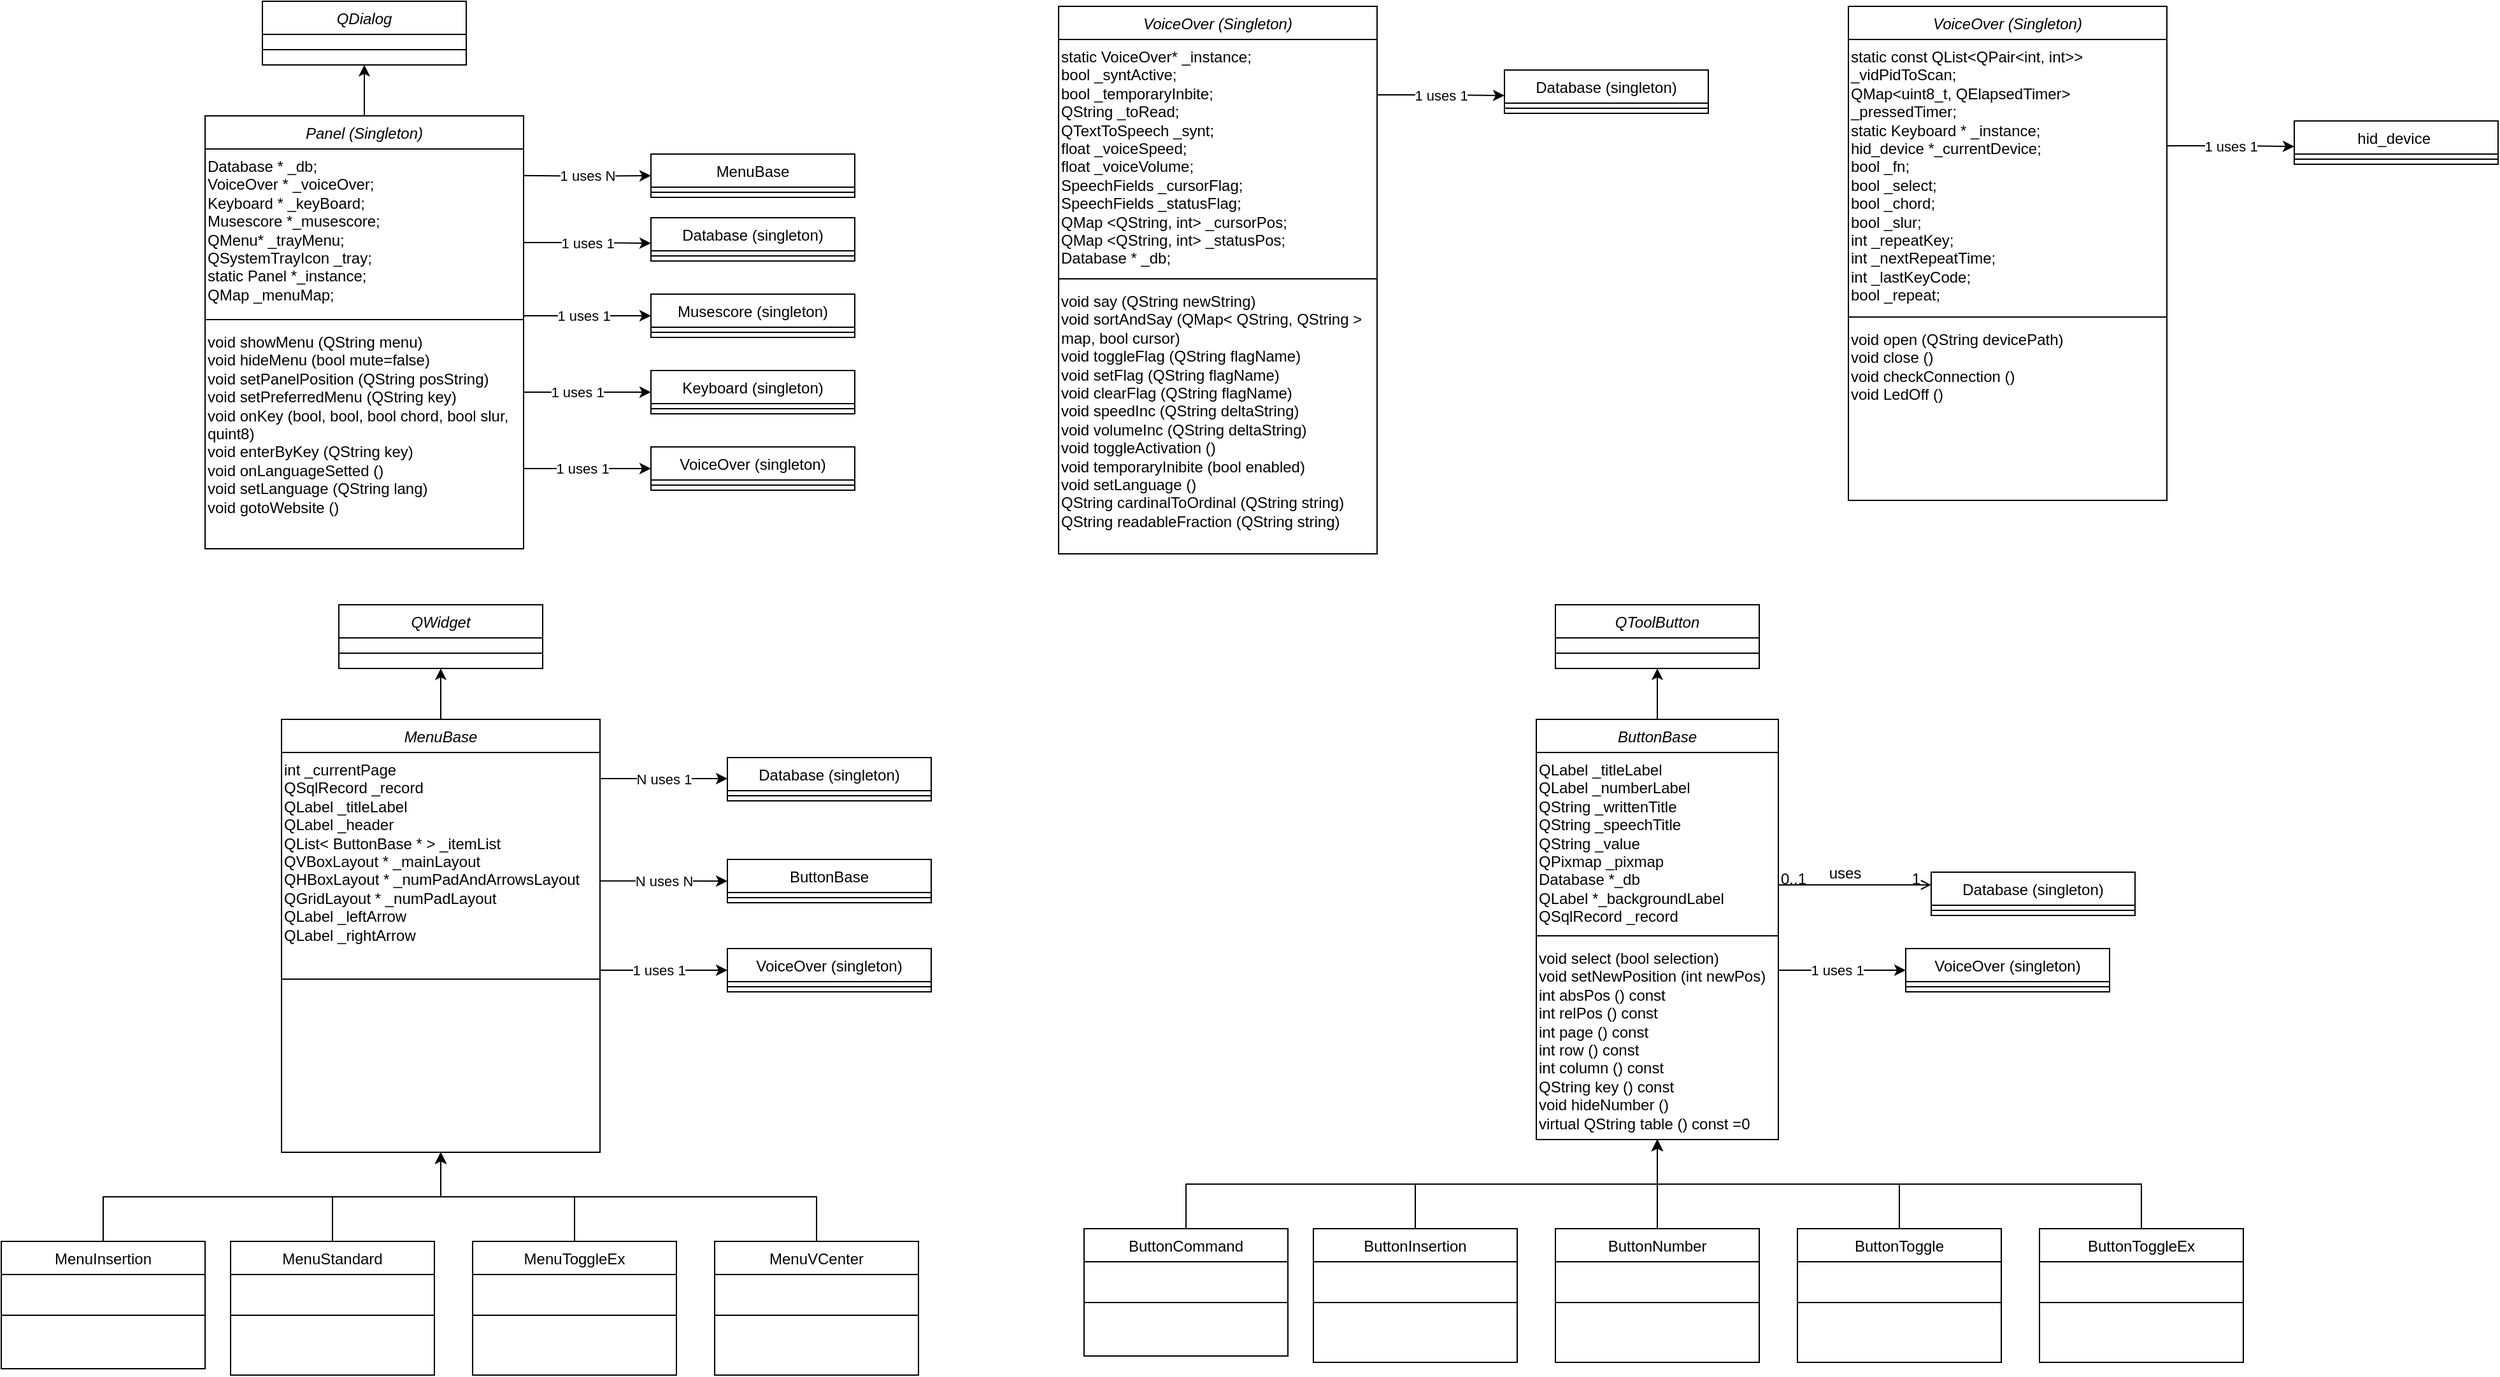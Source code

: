 <mxfile version="15.0.3" type="github">
  <diagram id="C5RBs43oDa-KdzZeNtuy" name="Page-1">
    <mxGraphModel dx="2566" dy="1374" grid="1" gridSize="10" guides="1" tooltips="1" connect="1" arrows="1" fold="1" page="1" pageScale="1" pageWidth="827" pageHeight="1169" math="0" shadow="0">
      <root>
        <mxCell id="WIyWlLk6GJQsqaUBKTNV-0" />
        <mxCell id="WIyWlLk6GJQsqaUBKTNV-1" parent="WIyWlLk6GJQsqaUBKTNV-0" />
        <mxCell id="0XwQCbnWL3fVDej9Vl7e-6" style="edgeStyle=orthogonalEdgeStyle;rounded=0;orthogonalLoop=1;jettySize=auto;html=1;exitX=0.5;exitY=0;exitDx=0;exitDy=0;entryX=0.5;entryY=1;entryDx=0;entryDy=0;" edge="1" parent="WIyWlLk6GJQsqaUBKTNV-1" source="zkfFHV4jXpPFQw0GAbJ--0" target="0XwQCbnWL3fVDej9Vl7e-0">
          <mxGeometry relative="1" as="geometry" />
        </mxCell>
        <mxCell id="zkfFHV4jXpPFQw0GAbJ--0" value="ButtonBase" style="swimlane;fontStyle=2;align=center;verticalAlign=top;childLayout=stackLayout;horizontal=1;startSize=26;horizontalStack=0;resizeParent=1;resizeLast=0;collapsible=1;marginBottom=0;rounded=0;shadow=0;strokeWidth=1;" parent="WIyWlLk6GJQsqaUBKTNV-1" vertex="1">
          <mxGeometry x="1265" y="640" width="190" height="330" as="geometry">
            <mxRectangle x="230" y="140" width="160" height="26" as="alternateBounds" />
          </mxGeometry>
        </mxCell>
        <mxCell id="0XwQCbnWL3fVDej9Vl7e-8" value="QLabel 	_titleLabel &#xa;QLabel 	_numberLabel &#xa;QString 	_writtenTitle &#xa;QString 	_speechTitle &#xa;QString 	_value &#xa;QPixmap 	_pixmap &#xa;Database 	*_db &#xa;QLabel 		*_backgroundLabel &#xa;QSqlRecord 	_record" style="text;whiteSpace=wrap;html=1;" vertex="1" parent="zkfFHV4jXpPFQw0GAbJ--0">
          <mxGeometry y="26" width="190" height="140" as="geometry" />
        </mxCell>
        <mxCell id="zkfFHV4jXpPFQw0GAbJ--4" value="" style="line;html=1;strokeWidth=1;align=left;verticalAlign=middle;spacingTop=-1;spacingLeft=3;spacingRight=3;rotatable=0;labelPosition=right;points=[];portConstraint=eastwest;" parent="zkfFHV4jXpPFQw0GAbJ--0" vertex="1">
          <mxGeometry y="166" width="190" height="8" as="geometry" />
        </mxCell>
        <mxCell id="0XwQCbnWL3fVDej9Vl7e-9" value="void 	select (bool selection) &#xa;void 	setNewPosition (int newPos) &#xa;int 	absPos () const &#xa;int 	relPos () const &#xa;int 	page () const &#xa;int 	row () const &#xa;int 	column () const &#xa;QString key () const &#xa;void 	hideNumber () &#xa;virtual QString table () const =0" style="text;whiteSpace=wrap;html=1;" vertex="1" parent="zkfFHV4jXpPFQw0GAbJ--0">
          <mxGeometry y="174" width="190" height="156" as="geometry" />
        </mxCell>
        <mxCell id="0XwQCbnWL3fVDej9Vl7e-14" style="edgeStyle=orthogonalEdgeStyle;rounded=0;orthogonalLoop=1;jettySize=auto;html=1;exitX=0.5;exitY=0;exitDx=0;exitDy=0;" edge="1" parent="WIyWlLk6GJQsqaUBKTNV-1" source="zkfFHV4jXpPFQw0GAbJ--6" target="0XwQCbnWL3fVDej9Vl7e-9">
          <mxGeometry relative="1" as="geometry" />
        </mxCell>
        <mxCell id="zkfFHV4jXpPFQw0GAbJ--6" value="ButtonCommand" style="swimlane;fontStyle=0;align=center;verticalAlign=top;childLayout=stackLayout;horizontal=1;startSize=26;horizontalStack=0;resizeParent=1;resizeLast=0;collapsible=1;marginBottom=0;rounded=0;shadow=0;strokeWidth=1;" parent="WIyWlLk6GJQsqaUBKTNV-1" vertex="1">
          <mxGeometry x="910" y="1040" width="160" height="100" as="geometry">
            <mxRectangle x="130" y="380" width="160" height="26" as="alternateBounds" />
          </mxGeometry>
        </mxCell>
        <mxCell id="zkfFHV4jXpPFQw0GAbJ--9" value="" style="line;html=1;strokeWidth=1;align=left;verticalAlign=middle;spacingTop=-1;spacingLeft=3;spacingRight=3;rotatable=0;labelPosition=right;points=[];portConstraint=eastwest;" parent="zkfFHV4jXpPFQw0GAbJ--6" vertex="1">
          <mxGeometry y="26" width="160" height="64" as="geometry" />
        </mxCell>
        <mxCell id="zkfFHV4jXpPFQw0GAbJ--17" value="Database (singleton)" style="swimlane;fontStyle=0;align=center;verticalAlign=top;childLayout=stackLayout;horizontal=1;startSize=26;horizontalStack=0;resizeParent=1;resizeLast=0;collapsible=1;marginBottom=0;rounded=0;shadow=0;strokeWidth=1;" parent="WIyWlLk6GJQsqaUBKTNV-1" vertex="1">
          <mxGeometry x="1575" y="760" width="160" height="34" as="geometry">
            <mxRectangle x="550" y="140" width="160" height="26" as="alternateBounds" />
          </mxGeometry>
        </mxCell>
        <mxCell id="zkfFHV4jXpPFQw0GAbJ--23" value="" style="line;html=1;strokeWidth=1;align=left;verticalAlign=middle;spacingTop=-1;spacingLeft=3;spacingRight=3;rotatable=0;labelPosition=right;points=[];portConstraint=eastwest;" parent="zkfFHV4jXpPFQw0GAbJ--17" vertex="1">
          <mxGeometry y="26" width="160" height="8" as="geometry" />
        </mxCell>
        <mxCell id="zkfFHV4jXpPFQw0GAbJ--26" value="" style="endArrow=open;shadow=0;strokeWidth=1;rounded=0;endFill=1;edgeStyle=elbowEdgeStyle;elbow=vertical;" parent="WIyWlLk6GJQsqaUBKTNV-1" source="zkfFHV4jXpPFQw0GAbJ--0" target="zkfFHV4jXpPFQw0GAbJ--17" edge="1">
          <mxGeometry x="0.5" y="41" relative="1" as="geometry">
            <mxPoint x="1425" y="702" as="sourcePoint" />
            <mxPoint x="1585" y="702" as="targetPoint" />
            <mxPoint x="-40" y="32" as="offset" />
            <Array as="points">
              <mxPoint x="1485" y="770" />
              <mxPoint x="1455" y="770" />
            </Array>
          </mxGeometry>
        </mxCell>
        <mxCell id="zkfFHV4jXpPFQw0GAbJ--27" value="0..1" style="resizable=0;align=left;verticalAlign=bottom;labelBackgroundColor=none;fontSize=12;" parent="zkfFHV4jXpPFQw0GAbJ--26" connectable="0" vertex="1">
          <mxGeometry x="-1" relative="1" as="geometry">
            <mxPoint y="4" as="offset" />
          </mxGeometry>
        </mxCell>
        <mxCell id="zkfFHV4jXpPFQw0GAbJ--28" value="1" style="resizable=0;align=right;verticalAlign=bottom;labelBackgroundColor=none;fontSize=12;" parent="zkfFHV4jXpPFQw0GAbJ--26" connectable="0" vertex="1">
          <mxGeometry x="1" relative="1" as="geometry">
            <mxPoint x="-7" y="4" as="offset" />
          </mxGeometry>
        </mxCell>
        <mxCell id="zkfFHV4jXpPFQw0GAbJ--29" value="uses" style="text;html=1;resizable=0;points=[];;align=center;verticalAlign=middle;labelBackgroundColor=none;rounded=0;shadow=0;strokeWidth=1;fontSize=12;" parent="zkfFHV4jXpPFQw0GAbJ--26" vertex="1" connectable="0">
          <mxGeometry x="0.5" y="49" relative="1" as="geometry">
            <mxPoint x="-38" y="40" as="offset" />
          </mxGeometry>
        </mxCell>
        <mxCell id="0XwQCbnWL3fVDej9Vl7e-0" value="QToolButton" style="swimlane;fontStyle=2;align=center;verticalAlign=top;childLayout=stackLayout;horizontal=1;startSize=26;horizontalStack=0;resizeParent=1;resizeLast=0;collapsible=1;marginBottom=0;rounded=0;shadow=0;strokeWidth=1;" vertex="1" parent="WIyWlLk6GJQsqaUBKTNV-1">
          <mxGeometry x="1280" y="550" width="160" height="50" as="geometry">
            <mxRectangle x="230" y="140" width="160" height="26" as="alternateBounds" />
          </mxGeometry>
        </mxCell>
        <mxCell id="0XwQCbnWL3fVDej9Vl7e-4" value="" style="line;html=1;strokeWidth=1;align=left;verticalAlign=middle;spacingTop=-1;spacingLeft=3;spacingRight=3;rotatable=0;labelPosition=right;points=[];portConstraint=eastwest;" vertex="1" parent="0XwQCbnWL3fVDej9Vl7e-0">
          <mxGeometry y="26" width="160" height="24" as="geometry" />
        </mxCell>
        <mxCell id="0XwQCbnWL3fVDej9Vl7e-13" style="edgeStyle=orthogonalEdgeStyle;rounded=0;orthogonalLoop=1;jettySize=auto;html=1;exitX=0.5;exitY=0;exitDx=0;exitDy=0;" edge="1" parent="WIyWlLk6GJQsqaUBKTNV-1" source="0XwQCbnWL3fVDej9Vl7e-10" target="0XwQCbnWL3fVDej9Vl7e-9">
          <mxGeometry relative="1" as="geometry" />
        </mxCell>
        <mxCell id="0XwQCbnWL3fVDej9Vl7e-10" value="ButtonInsertion" style="swimlane;fontStyle=0;align=center;verticalAlign=top;childLayout=stackLayout;horizontal=1;startSize=26;horizontalStack=0;resizeParent=1;resizeLast=0;collapsible=1;marginBottom=0;rounded=0;shadow=0;strokeWidth=1;" vertex="1" parent="WIyWlLk6GJQsqaUBKTNV-1">
          <mxGeometry x="1090" y="1040" width="160" height="105" as="geometry">
            <mxRectangle x="130" y="380" width="160" height="26" as="alternateBounds" />
          </mxGeometry>
        </mxCell>
        <mxCell id="0XwQCbnWL3fVDej9Vl7e-11" value="" style="line;html=1;strokeWidth=1;align=left;verticalAlign=middle;spacingTop=-1;spacingLeft=3;spacingRight=3;rotatable=0;labelPosition=right;points=[];portConstraint=eastwest;" vertex="1" parent="0XwQCbnWL3fVDej9Vl7e-10">
          <mxGeometry y="26" width="160" height="64" as="geometry" />
        </mxCell>
        <mxCell id="0XwQCbnWL3fVDej9Vl7e-21" style="edgeStyle=orthogonalEdgeStyle;rounded=0;orthogonalLoop=1;jettySize=auto;html=1;exitX=0.5;exitY=0;exitDx=0;exitDy=0;" edge="1" parent="WIyWlLk6GJQsqaUBKTNV-1" source="0XwQCbnWL3fVDej9Vl7e-15" target="0XwQCbnWL3fVDej9Vl7e-9">
          <mxGeometry relative="1" as="geometry" />
        </mxCell>
        <mxCell id="0XwQCbnWL3fVDej9Vl7e-15" value="ButtonNumber" style="swimlane;fontStyle=0;align=center;verticalAlign=top;childLayout=stackLayout;horizontal=1;startSize=26;horizontalStack=0;resizeParent=1;resizeLast=0;collapsible=1;marginBottom=0;rounded=0;shadow=0;strokeWidth=1;" vertex="1" parent="WIyWlLk6GJQsqaUBKTNV-1">
          <mxGeometry x="1280" y="1040" width="160" height="105" as="geometry">
            <mxRectangle x="130" y="380" width="160" height="26" as="alternateBounds" />
          </mxGeometry>
        </mxCell>
        <mxCell id="0XwQCbnWL3fVDej9Vl7e-16" value="" style="line;html=1;strokeWidth=1;align=left;verticalAlign=middle;spacingTop=-1;spacingLeft=3;spacingRight=3;rotatable=0;labelPosition=right;points=[];portConstraint=eastwest;" vertex="1" parent="0XwQCbnWL3fVDej9Vl7e-15">
          <mxGeometry y="26" width="160" height="64" as="geometry" />
        </mxCell>
        <mxCell id="0XwQCbnWL3fVDej9Vl7e-22" style="edgeStyle=orthogonalEdgeStyle;rounded=0;orthogonalLoop=1;jettySize=auto;html=1;exitX=0.5;exitY=0;exitDx=0;exitDy=0;entryX=0.5;entryY=1;entryDx=0;entryDy=0;" edge="1" parent="WIyWlLk6GJQsqaUBKTNV-1" source="0XwQCbnWL3fVDej9Vl7e-17" target="0XwQCbnWL3fVDej9Vl7e-9">
          <mxGeometry relative="1" as="geometry" />
        </mxCell>
        <mxCell id="0XwQCbnWL3fVDej9Vl7e-17" value="ButtonToggle" style="swimlane;fontStyle=0;align=center;verticalAlign=top;childLayout=stackLayout;horizontal=1;startSize=26;horizontalStack=0;resizeParent=1;resizeLast=0;collapsible=1;marginBottom=0;rounded=0;shadow=0;strokeWidth=1;" vertex="1" parent="WIyWlLk6GJQsqaUBKTNV-1">
          <mxGeometry x="1470" y="1040" width="160" height="105" as="geometry">
            <mxRectangle x="130" y="380" width="160" height="26" as="alternateBounds" />
          </mxGeometry>
        </mxCell>
        <mxCell id="0XwQCbnWL3fVDej9Vl7e-18" value="" style="line;html=1;strokeWidth=1;align=left;verticalAlign=middle;spacingTop=-1;spacingLeft=3;spacingRight=3;rotatable=0;labelPosition=right;points=[];portConstraint=eastwest;" vertex="1" parent="0XwQCbnWL3fVDej9Vl7e-17">
          <mxGeometry y="26" width="160" height="64" as="geometry" />
        </mxCell>
        <mxCell id="0XwQCbnWL3fVDej9Vl7e-24" style="edgeStyle=orthogonalEdgeStyle;rounded=0;orthogonalLoop=1;jettySize=auto;html=1;exitX=0.5;exitY=0;exitDx=0;exitDy=0;entryX=0.5;entryY=1;entryDx=0;entryDy=0;" edge="1" parent="WIyWlLk6GJQsqaUBKTNV-1" source="0XwQCbnWL3fVDej9Vl7e-19" target="0XwQCbnWL3fVDej9Vl7e-9">
          <mxGeometry relative="1" as="geometry" />
        </mxCell>
        <mxCell id="0XwQCbnWL3fVDej9Vl7e-19" value="ButtonToggleEx" style="swimlane;fontStyle=0;align=center;verticalAlign=top;childLayout=stackLayout;horizontal=1;startSize=26;horizontalStack=0;resizeParent=1;resizeLast=0;collapsible=1;marginBottom=0;rounded=0;shadow=0;strokeWidth=1;" vertex="1" parent="WIyWlLk6GJQsqaUBKTNV-1">
          <mxGeometry x="1660" y="1040" width="160" height="105" as="geometry">
            <mxRectangle x="130" y="380" width="160" height="26" as="alternateBounds" />
          </mxGeometry>
        </mxCell>
        <mxCell id="0XwQCbnWL3fVDej9Vl7e-20" value="" style="line;html=1;strokeWidth=1;align=left;verticalAlign=middle;spacingTop=-1;spacingLeft=3;spacingRight=3;rotatable=0;labelPosition=right;points=[];portConstraint=eastwest;" vertex="1" parent="0XwQCbnWL3fVDej9Vl7e-19">
          <mxGeometry y="26" width="160" height="64" as="geometry" />
        </mxCell>
        <mxCell id="0XwQCbnWL3fVDej9Vl7e-25" style="edgeStyle=orthogonalEdgeStyle;rounded=0;orthogonalLoop=1;jettySize=auto;html=1;exitX=0.5;exitY=0;exitDx=0;exitDy=0;entryX=0.5;entryY=1;entryDx=0;entryDy=0;" edge="1" parent="WIyWlLk6GJQsqaUBKTNV-1" source="0XwQCbnWL3fVDej9Vl7e-26" target="0XwQCbnWL3fVDej9Vl7e-39">
          <mxGeometry relative="1" as="geometry" />
        </mxCell>
        <mxCell id="0XwQCbnWL3fVDej9Vl7e-26" value="MenuBase" style="swimlane;fontStyle=2;align=center;verticalAlign=top;childLayout=stackLayout;horizontal=1;startSize=26;horizontalStack=0;resizeParent=1;resizeLast=0;collapsible=1;marginBottom=0;rounded=0;shadow=0;strokeWidth=1;" vertex="1" parent="WIyWlLk6GJQsqaUBKTNV-1">
          <mxGeometry x="280" y="640" width="250" height="340" as="geometry">
            <mxRectangle x="230" y="140" width="160" height="26" as="alternateBounds" />
          </mxGeometry>
        </mxCell>
        <mxCell id="0XwQCbnWL3fVDej9Vl7e-54" value="int 	_currentPage &#xa;QSqlRecord 	_record &#xa;QLabel 	_titleLabel &#xa;QLabel 	_header &#xa;QList&lt; ButtonBase * &gt; 	_itemList &#xa;QVBoxLayout * 	_mainLayout &#xa;QHBoxLayout * 	_numPadAndArrowsLayout &#xa;QGridLayout * 	_numPadLayout &#xa;QLabel 	_leftArrow &#xa;QLabel 	_rightArrow" style="text;whiteSpace=wrap;html=1;" vertex="1" parent="0XwQCbnWL3fVDej9Vl7e-26">
          <mxGeometry y="26" width="250" height="174" as="geometry" />
        </mxCell>
        <mxCell id="0XwQCbnWL3fVDej9Vl7e-28" value="" style="line;html=1;strokeWidth=1;align=left;verticalAlign=middle;spacingTop=-1;spacingLeft=3;spacingRight=3;rotatable=0;labelPosition=right;points=[];portConstraint=eastwest;" vertex="1" parent="0XwQCbnWL3fVDej9Vl7e-26">
          <mxGeometry y="200" width="250" height="8" as="geometry" />
        </mxCell>
        <mxCell id="0XwQCbnWL3fVDej9Vl7e-55" style="edgeStyle=orthogonalEdgeStyle;rounded=0;orthogonalLoop=1;jettySize=auto;html=1;exitX=0.5;exitY=0;exitDx=0;exitDy=0;entryX=0.5;entryY=1;entryDx=0;entryDy=0;" edge="1" parent="WIyWlLk6GJQsqaUBKTNV-1" source="0XwQCbnWL3fVDej9Vl7e-31" target="0XwQCbnWL3fVDej9Vl7e-26">
          <mxGeometry relative="1" as="geometry" />
        </mxCell>
        <mxCell id="0XwQCbnWL3fVDej9Vl7e-31" value="MenuInsertion" style="swimlane;fontStyle=0;align=center;verticalAlign=top;childLayout=stackLayout;horizontal=1;startSize=26;horizontalStack=0;resizeParent=1;resizeLast=0;collapsible=1;marginBottom=0;rounded=0;shadow=0;strokeWidth=1;" vertex="1" parent="WIyWlLk6GJQsqaUBKTNV-1">
          <mxGeometry x="60" y="1050" width="160" height="100" as="geometry">
            <mxRectangle x="130" y="380" width="160" height="26" as="alternateBounds" />
          </mxGeometry>
        </mxCell>
        <mxCell id="0XwQCbnWL3fVDej9Vl7e-32" value="" style="line;html=1;strokeWidth=1;align=left;verticalAlign=middle;spacingTop=-1;spacingLeft=3;spacingRight=3;rotatable=0;labelPosition=right;points=[];portConstraint=eastwest;" vertex="1" parent="0XwQCbnWL3fVDej9Vl7e-31">
          <mxGeometry y="26" width="160" height="64" as="geometry" />
        </mxCell>
        <mxCell id="0XwQCbnWL3fVDej9Vl7e-33" value="Database (singleton)" style="swimlane;fontStyle=0;align=center;verticalAlign=top;childLayout=stackLayout;horizontal=1;startSize=26;horizontalStack=0;resizeParent=1;resizeLast=0;collapsible=1;marginBottom=0;rounded=0;shadow=0;strokeWidth=1;" vertex="1" parent="WIyWlLk6GJQsqaUBKTNV-1">
          <mxGeometry x="630" y="670" width="160" height="34" as="geometry">
            <mxRectangle x="550" y="140" width="160" height="26" as="alternateBounds" />
          </mxGeometry>
        </mxCell>
        <mxCell id="0XwQCbnWL3fVDej9Vl7e-34" value="" style="line;html=1;strokeWidth=1;align=left;verticalAlign=middle;spacingTop=-1;spacingLeft=3;spacingRight=3;rotatable=0;labelPosition=right;points=[];portConstraint=eastwest;" vertex="1" parent="0XwQCbnWL3fVDej9Vl7e-33">
          <mxGeometry y="26" width="160" height="8" as="geometry" />
        </mxCell>
        <mxCell id="0XwQCbnWL3fVDej9Vl7e-39" value="QWidget&#xa;" style="swimlane;fontStyle=2;align=center;verticalAlign=top;childLayout=stackLayout;horizontal=1;startSize=26;horizontalStack=0;resizeParent=1;resizeLast=0;collapsible=1;marginBottom=0;rounded=0;shadow=0;strokeWidth=1;" vertex="1" parent="WIyWlLk6GJQsqaUBKTNV-1">
          <mxGeometry x="325" y="550" width="160" height="50" as="geometry">
            <mxRectangle x="230" y="140" width="160" height="26" as="alternateBounds" />
          </mxGeometry>
        </mxCell>
        <mxCell id="0XwQCbnWL3fVDej9Vl7e-40" value="" style="line;html=1;strokeWidth=1;align=left;verticalAlign=middle;spacingTop=-1;spacingLeft=3;spacingRight=3;rotatable=0;labelPosition=right;points=[];portConstraint=eastwest;" vertex="1" parent="0XwQCbnWL3fVDej9Vl7e-39">
          <mxGeometry y="26" width="160" height="24" as="geometry" />
        </mxCell>
        <mxCell id="0XwQCbnWL3fVDej9Vl7e-57" style="edgeStyle=orthogonalEdgeStyle;rounded=0;orthogonalLoop=1;jettySize=auto;html=1;exitX=0.5;exitY=0;exitDx=0;exitDy=0;entryX=0.5;entryY=1;entryDx=0;entryDy=0;" edge="1" parent="WIyWlLk6GJQsqaUBKTNV-1" source="0XwQCbnWL3fVDej9Vl7e-42" target="0XwQCbnWL3fVDej9Vl7e-26">
          <mxGeometry relative="1" as="geometry" />
        </mxCell>
        <mxCell id="0XwQCbnWL3fVDej9Vl7e-42" value="MenuStandard" style="swimlane;fontStyle=0;align=center;verticalAlign=top;childLayout=stackLayout;horizontal=1;startSize=26;horizontalStack=0;resizeParent=1;resizeLast=0;collapsible=1;marginBottom=0;rounded=0;shadow=0;strokeWidth=1;" vertex="1" parent="WIyWlLk6GJQsqaUBKTNV-1">
          <mxGeometry x="240" y="1050" width="160" height="105" as="geometry">
            <mxRectangle x="130" y="380" width="160" height="26" as="alternateBounds" />
          </mxGeometry>
        </mxCell>
        <mxCell id="0XwQCbnWL3fVDej9Vl7e-43" value="" style="line;html=1;strokeWidth=1;align=left;verticalAlign=middle;spacingTop=-1;spacingLeft=3;spacingRight=3;rotatable=0;labelPosition=right;points=[];portConstraint=eastwest;" vertex="1" parent="0XwQCbnWL3fVDej9Vl7e-42">
          <mxGeometry y="26" width="160" height="64" as="geometry" />
        </mxCell>
        <mxCell id="0XwQCbnWL3fVDej9Vl7e-59" style="edgeStyle=orthogonalEdgeStyle;rounded=0;orthogonalLoop=1;jettySize=auto;html=1;exitX=0.5;exitY=0;exitDx=0;exitDy=0;entryX=0.5;entryY=1;entryDx=0;entryDy=0;" edge="1" parent="WIyWlLk6GJQsqaUBKTNV-1" source="0XwQCbnWL3fVDej9Vl7e-45" target="0XwQCbnWL3fVDej9Vl7e-26">
          <mxGeometry relative="1" as="geometry" />
        </mxCell>
        <mxCell id="0XwQCbnWL3fVDej9Vl7e-45" value="MenuToggleEx" style="swimlane;fontStyle=0;align=center;verticalAlign=top;childLayout=stackLayout;horizontal=1;startSize=26;horizontalStack=0;resizeParent=1;resizeLast=0;collapsible=1;marginBottom=0;rounded=0;shadow=0;strokeWidth=1;" vertex="1" parent="WIyWlLk6GJQsqaUBKTNV-1">
          <mxGeometry x="430" y="1050" width="160" height="105" as="geometry">
            <mxRectangle x="130" y="380" width="160" height="26" as="alternateBounds" />
          </mxGeometry>
        </mxCell>
        <mxCell id="0XwQCbnWL3fVDej9Vl7e-46" value="" style="line;html=1;strokeWidth=1;align=left;verticalAlign=middle;spacingTop=-1;spacingLeft=3;spacingRight=3;rotatable=0;labelPosition=right;points=[];portConstraint=eastwest;" vertex="1" parent="0XwQCbnWL3fVDej9Vl7e-45">
          <mxGeometry y="26" width="160" height="64" as="geometry" />
        </mxCell>
        <mxCell id="0XwQCbnWL3fVDej9Vl7e-60" style="edgeStyle=orthogonalEdgeStyle;rounded=0;orthogonalLoop=1;jettySize=auto;html=1;exitX=0.5;exitY=0;exitDx=0;exitDy=0;entryX=0.5;entryY=1;entryDx=0;entryDy=0;" edge="1" parent="WIyWlLk6GJQsqaUBKTNV-1" source="0XwQCbnWL3fVDej9Vl7e-48" target="0XwQCbnWL3fVDej9Vl7e-26">
          <mxGeometry relative="1" as="geometry" />
        </mxCell>
        <mxCell id="0XwQCbnWL3fVDej9Vl7e-48" value="MenuVCenter" style="swimlane;fontStyle=0;align=center;verticalAlign=top;childLayout=stackLayout;horizontal=1;startSize=26;horizontalStack=0;resizeParent=1;resizeLast=0;collapsible=1;marginBottom=0;rounded=0;shadow=0;strokeWidth=1;" vertex="1" parent="WIyWlLk6GJQsqaUBKTNV-1">
          <mxGeometry x="620" y="1050" width="160" height="105" as="geometry">
            <mxRectangle x="130" y="380" width="160" height="26" as="alternateBounds" />
          </mxGeometry>
        </mxCell>
        <mxCell id="0XwQCbnWL3fVDej9Vl7e-49" value="" style="line;html=1;strokeWidth=1;align=left;verticalAlign=middle;spacingTop=-1;spacingLeft=3;spacingRight=3;rotatable=0;labelPosition=right;points=[];portConstraint=eastwest;" vertex="1" parent="0XwQCbnWL3fVDej9Vl7e-48">
          <mxGeometry y="26" width="160" height="64" as="geometry" />
        </mxCell>
        <mxCell id="0XwQCbnWL3fVDej9Vl7e-61" value="N&lt;span style=&quot;white-space: pre&quot;&gt;	&lt;/span&gt;uses&lt;span style=&quot;white-space: pre&quot;&gt;	&lt;/span&gt;1" style="edgeStyle=orthogonalEdgeStyle;rounded=0;orthogonalLoop=1;jettySize=auto;html=1;exitX=1;exitY=0.75;exitDx=0;exitDy=0;" edge="1" parent="WIyWlLk6GJQsqaUBKTNV-1" target="0XwQCbnWL3fVDej9Vl7e-33">
          <mxGeometry relative="1" as="geometry">
            <mxPoint x="530" y="686.5" as="sourcePoint" />
          </mxGeometry>
        </mxCell>
        <mxCell id="0XwQCbnWL3fVDej9Vl7e-64" value="ButtonBase" style="swimlane;fontStyle=0;align=center;verticalAlign=top;childLayout=stackLayout;horizontal=1;startSize=26;horizontalStack=0;resizeParent=1;resizeLast=0;collapsible=1;marginBottom=0;rounded=0;shadow=0;strokeWidth=1;" vertex="1" parent="WIyWlLk6GJQsqaUBKTNV-1">
          <mxGeometry x="630" y="750" width="160" height="34" as="geometry">
            <mxRectangle x="550" y="140" width="160" height="26" as="alternateBounds" />
          </mxGeometry>
        </mxCell>
        <mxCell id="0XwQCbnWL3fVDej9Vl7e-65" value="" style="line;html=1;strokeWidth=1;align=left;verticalAlign=middle;spacingTop=-1;spacingLeft=3;spacingRight=3;rotatable=0;labelPosition=right;points=[];portConstraint=eastwest;" vertex="1" parent="0XwQCbnWL3fVDej9Vl7e-64">
          <mxGeometry y="26" width="160" height="8" as="geometry" />
        </mxCell>
        <mxCell id="0XwQCbnWL3fVDej9Vl7e-66" value="N&lt;span style=&quot;white-space: pre&quot;&gt;	&lt;/span&gt;uses&lt;span style=&quot;white-space: pre&quot;&gt;	&lt;/span&gt;N" style="edgeStyle=orthogonalEdgeStyle;rounded=0;orthogonalLoop=1;jettySize=auto;html=1;exitX=1;exitY=0.58;exitDx=0;exitDy=0;exitPerimeter=0;" edge="1" parent="WIyWlLk6GJQsqaUBKTNV-1" target="0XwQCbnWL3fVDej9Vl7e-64" source="0XwQCbnWL3fVDej9Vl7e-54">
          <mxGeometry relative="1" as="geometry">
            <mxPoint x="540" y="767" as="sourcePoint" />
          </mxGeometry>
        </mxCell>
        <mxCell id="0XwQCbnWL3fVDej9Vl7e-67" style="edgeStyle=orthogonalEdgeStyle;rounded=0;orthogonalLoop=1;jettySize=auto;html=1;exitX=0.5;exitY=0;exitDx=0;exitDy=0;entryX=0.5;entryY=1;entryDx=0;entryDy=0;" edge="1" parent="WIyWlLk6GJQsqaUBKTNV-1" source="0XwQCbnWL3fVDej9Vl7e-68" target="0XwQCbnWL3fVDej9Vl7e-73">
          <mxGeometry relative="1" as="geometry" />
        </mxCell>
        <mxCell id="0XwQCbnWL3fVDej9Vl7e-68" value="Panel (Singleton)" style="swimlane;fontStyle=2;align=center;verticalAlign=top;childLayout=stackLayout;horizontal=1;startSize=26;horizontalStack=0;resizeParent=1;resizeLast=0;collapsible=1;marginBottom=0;rounded=0;shadow=0;strokeWidth=1;" vertex="1" parent="WIyWlLk6GJQsqaUBKTNV-1">
          <mxGeometry x="220" y="166" width="250" height="340" as="geometry">
            <mxRectangle x="230" y="140" width="160" height="26" as="alternateBounds" />
          </mxGeometry>
        </mxCell>
        <mxCell id="0XwQCbnWL3fVDej9Vl7e-85" value="Database * _db;&#xa;VoiceOver * _voiceOver;&#xa;Keyboard * _keyBoard;&#xa;Musescore *_musescore;&#xa;QMenu* _trayMenu;&#xa;QSystemTrayIcon _tray;&#xa;static Panel *_instance;&#xa;QMap&lt;QString, MenuBase*&gt; _menuMap;" style="text;whiteSpace=wrap;html=1;" vertex="1" parent="0XwQCbnWL3fVDej9Vl7e-68">
          <mxGeometry y="26" width="250" height="130" as="geometry" />
        </mxCell>
        <mxCell id="0XwQCbnWL3fVDej9Vl7e-70" value="" style="line;html=1;strokeWidth=1;align=left;verticalAlign=middle;spacingTop=-1;spacingLeft=3;spacingRight=3;rotatable=0;labelPosition=right;points=[];portConstraint=eastwest;" vertex="1" parent="0XwQCbnWL3fVDej9Vl7e-68">
          <mxGeometry y="156" width="250" height="8" as="geometry" />
        </mxCell>
        <mxCell id="0XwQCbnWL3fVDej9Vl7e-84" value="void 	showMenu (QString menu)&#xa;void 	hideMenu (bool mute=false)&#xa;void 	setPanelPosition (QString posString)&#xa;void 	setPreferredMenu (QString key)&#xa;void 	onKey (bool, bool, bool chord, bool slur, quint8)&#xa;void 	enterByKey (QString key)&#xa;void 	onLanguageSetted ()&#xa;void 	setLanguage (QString lang)&#xa;void 	gotoWebsite ()" style="text;whiteSpace=wrap;html=1;" vertex="1" parent="0XwQCbnWL3fVDej9Vl7e-68">
          <mxGeometry y="164" width="250" height="140" as="geometry" />
        </mxCell>
        <mxCell id="0XwQCbnWL3fVDej9Vl7e-71" value="Database (singleton)" style="swimlane;fontStyle=0;align=center;verticalAlign=top;childLayout=stackLayout;horizontal=1;startSize=26;horizontalStack=0;resizeParent=1;resizeLast=0;collapsible=1;marginBottom=0;rounded=0;shadow=0;strokeWidth=1;" vertex="1" parent="WIyWlLk6GJQsqaUBKTNV-1">
          <mxGeometry x="570" y="246" width="160" height="34" as="geometry">
            <mxRectangle x="550" y="140" width="160" height="26" as="alternateBounds" />
          </mxGeometry>
        </mxCell>
        <mxCell id="0XwQCbnWL3fVDej9Vl7e-72" value="" style="line;html=1;strokeWidth=1;align=left;verticalAlign=middle;spacingTop=-1;spacingLeft=3;spacingRight=3;rotatable=0;labelPosition=right;points=[];portConstraint=eastwest;" vertex="1" parent="0XwQCbnWL3fVDej9Vl7e-71">
          <mxGeometry y="26" width="160" height="8" as="geometry" />
        </mxCell>
        <mxCell id="0XwQCbnWL3fVDej9Vl7e-73" value="QDialog" style="swimlane;fontStyle=2;align=center;verticalAlign=top;childLayout=stackLayout;horizontal=1;startSize=26;horizontalStack=0;resizeParent=1;resizeLast=0;collapsible=1;marginBottom=0;rounded=0;shadow=0;strokeWidth=1;" vertex="1" parent="WIyWlLk6GJQsqaUBKTNV-1">
          <mxGeometry x="265" y="76" width="160" height="50" as="geometry">
            <mxRectangle x="230" y="140" width="160" height="26" as="alternateBounds" />
          </mxGeometry>
        </mxCell>
        <mxCell id="0XwQCbnWL3fVDej9Vl7e-74" value="" style="line;html=1;strokeWidth=1;align=left;verticalAlign=middle;spacingTop=-1;spacingLeft=3;spacingRight=3;rotatable=0;labelPosition=right;points=[];portConstraint=eastwest;" vertex="1" parent="0XwQCbnWL3fVDej9Vl7e-73">
          <mxGeometry y="26" width="160" height="24" as="geometry" />
        </mxCell>
        <mxCell id="0XwQCbnWL3fVDej9Vl7e-75" value="1&lt;span style=&quot;white-space: pre&quot;&gt;	&lt;/span&gt;uses&lt;span style=&quot;white-space: pre&quot;&gt;	&lt;/span&gt;1" style="edgeStyle=orthogonalEdgeStyle;rounded=0;orthogonalLoop=1;jettySize=auto;html=1;exitX=1;exitY=0.75;exitDx=0;exitDy=0;" edge="1" parent="WIyWlLk6GJQsqaUBKTNV-1">
          <mxGeometry relative="1" as="geometry">
            <mxPoint x="470" y="265.5" as="sourcePoint" />
            <mxPoint x="570" y="266.034" as="targetPoint" />
            <Array as="points">
              <mxPoint x="520" y="266" />
              <mxPoint x="570" y="266" />
            </Array>
          </mxGeometry>
        </mxCell>
        <mxCell id="0XwQCbnWL3fVDej9Vl7e-76" value="MenuBase" style="swimlane;fontStyle=0;align=center;verticalAlign=top;childLayout=stackLayout;horizontal=1;startSize=26;horizontalStack=0;resizeParent=1;resizeLast=0;collapsible=1;marginBottom=0;rounded=0;shadow=0;strokeWidth=1;" vertex="1" parent="WIyWlLk6GJQsqaUBKTNV-1">
          <mxGeometry x="570" y="196" width="160" height="34" as="geometry">
            <mxRectangle x="550" y="140" width="160" height="26" as="alternateBounds" />
          </mxGeometry>
        </mxCell>
        <mxCell id="0XwQCbnWL3fVDej9Vl7e-77" value="" style="line;html=1;strokeWidth=1;align=left;verticalAlign=middle;spacingTop=-1;spacingLeft=3;spacingRight=3;rotatable=0;labelPosition=right;points=[];portConstraint=eastwest;" vertex="1" parent="0XwQCbnWL3fVDej9Vl7e-76">
          <mxGeometry y="26" width="160" height="8" as="geometry" />
        </mxCell>
        <mxCell id="0XwQCbnWL3fVDej9Vl7e-78" value="1&lt;span style=&quot;white-space: pre&quot;&gt;	&lt;/span&gt;uses&lt;span style=&quot;white-space: pre&quot;&gt;	&lt;/span&gt;N" style="edgeStyle=orthogonalEdgeStyle;rounded=0;orthogonalLoop=1;jettySize=auto;html=1;exitX=1;exitY=0.58;exitDx=0;exitDy=0;exitPerimeter=0;" edge="1" parent="WIyWlLk6GJQsqaUBKTNV-1" target="0XwQCbnWL3fVDej9Vl7e-76">
          <mxGeometry relative="1" as="geometry">
            <mxPoint x="470" y="212.92" as="sourcePoint" />
          </mxGeometry>
        </mxCell>
        <mxCell id="0XwQCbnWL3fVDej9Vl7e-82" value="Musescore (singleton)" style="swimlane;fontStyle=0;align=center;verticalAlign=top;childLayout=stackLayout;horizontal=1;startSize=26;horizontalStack=0;resizeParent=1;resizeLast=0;collapsible=1;marginBottom=0;rounded=0;shadow=0;strokeWidth=1;" vertex="1" parent="WIyWlLk6GJQsqaUBKTNV-1">
          <mxGeometry x="570" y="306" width="160" height="34" as="geometry">
            <mxRectangle x="550" y="140" width="160" height="26" as="alternateBounds" />
          </mxGeometry>
        </mxCell>
        <mxCell id="0XwQCbnWL3fVDej9Vl7e-83" value="" style="line;html=1;strokeWidth=1;align=left;verticalAlign=middle;spacingTop=-1;spacingLeft=3;spacingRight=3;rotatable=0;labelPosition=right;points=[];portConstraint=eastwest;" vertex="1" parent="0XwQCbnWL3fVDej9Vl7e-82">
          <mxGeometry y="26" width="160" height="8" as="geometry" />
        </mxCell>
        <mxCell id="0XwQCbnWL3fVDej9Vl7e-88" value="Keyboard (singleton)" style="swimlane;fontStyle=0;align=center;verticalAlign=top;childLayout=stackLayout;horizontal=1;startSize=26;horizontalStack=0;resizeParent=1;resizeLast=0;collapsible=1;marginBottom=0;rounded=0;shadow=0;strokeWidth=1;" vertex="1" parent="WIyWlLk6GJQsqaUBKTNV-1">
          <mxGeometry x="570" y="366" width="160" height="34" as="geometry">
            <mxRectangle x="550" y="140" width="160" height="26" as="alternateBounds" />
          </mxGeometry>
        </mxCell>
        <mxCell id="0XwQCbnWL3fVDej9Vl7e-89" value="" style="line;html=1;strokeWidth=1;align=left;verticalAlign=middle;spacingTop=-1;spacingLeft=3;spacingRight=3;rotatable=0;labelPosition=right;points=[];portConstraint=eastwest;" vertex="1" parent="0XwQCbnWL3fVDej9Vl7e-88">
          <mxGeometry y="26" width="160" height="8" as="geometry" />
        </mxCell>
        <mxCell id="0XwQCbnWL3fVDej9Vl7e-90" value="1&lt;span style=&quot;white-space: pre&quot;&gt;	&lt;/span&gt;uses&lt;span style=&quot;white-space: pre&quot;&gt;	&lt;/span&gt;1" style="edgeStyle=orthogonalEdgeStyle;rounded=0;orthogonalLoop=1;jettySize=auto;html=1;exitX=1;exitY=0.5;exitDx=0;exitDy=0;entryX=0;entryY=0.5;entryDx=0;entryDy=0;" edge="1" parent="WIyWlLk6GJQsqaUBKTNV-1" source="0XwQCbnWL3fVDej9Vl7e-84" target="0XwQCbnWL3fVDej9Vl7e-88">
          <mxGeometry relative="1" as="geometry">
            <Array as="points">
              <mxPoint x="470" y="383" />
            </Array>
          </mxGeometry>
        </mxCell>
        <mxCell id="0XwQCbnWL3fVDej9Vl7e-91" value="1&lt;span style=&quot;white-space: pre&quot;&gt;	&lt;/span&gt;uses&lt;span style=&quot;white-space: pre&quot;&gt;	&lt;/span&gt;1" style="edgeStyle=orthogonalEdgeStyle;rounded=0;orthogonalLoop=1;jettySize=auto;html=1;exitX=1;exitY=0;exitDx=0;exitDy=0;" edge="1" parent="WIyWlLk6GJQsqaUBKTNV-1" source="0XwQCbnWL3fVDej9Vl7e-84" target="0XwQCbnWL3fVDej9Vl7e-82">
          <mxGeometry relative="1" as="geometry">
            <Array as="points">
              <mxPoint x="470" y="323" />
            </Array>
          </mxGeometry>
        </mxCell>
        <mxCell id="0XwQCbnWL3fVDej9Vl7e-101" value="VoiceOver (singleton)" style="swimlane;fontStyle=0;align=center;verticalAlign=top;childLayout=stackLayout;horizontal=1;startSize=26;horizontalStack=0;resizeParent=1;resizeLast=0;collapsible=1;marginBottom=0;rounded=0;shadow=0;strokeWidth=1;" vertex="1" parent="WIyWlLk6GJQsqaUBKTNV-1">
          <mxGeometry x="570" y="426" width="160" height="34" as="geometry">
            <mxRectangle x="550" y="140" width="160" height="26" as="alternateBounds" />
          </mxGeometry>
        </mxCell>
        <mxCell id="0XwQCbnWL3fVDej9Vl7e-102" value="" style="line;html=1;strokeWidth=1;align=left;verticalAlign=middle;spacingTop=-1;spacingLeft=3;spacingRight=3;rotatable=0;labelPosition=right;points=[];portConstraint=eastwest;" vertex="1" parent="0XwQCbnWL3fVDej9Vl7e-101">
          <mxGeometry y="26" width="160" height="8" as="geometry" />
        </mxCell>
        <mxCell id="0XwQCbnWL3fVDej9Vl7e-103" value="1&lt;span style=&quot;white-space: pre&quot;&gt;	&lt;/span&gt;uses&lt;span style=&quot;white-space: pre&quot;&gt;	&lt;/span&gt;1" style="edgeStyle=orthogonalEdgeStyle;rounded=0;orthogonalLoop=1;jettySize=auto;html=1;exitX=1;exitY=0.75;exitDx=0;exitDy=0;entryX=0;entryY=0.5;entryDx=0;entryDy=0;" edge="1" parent="WIyWlLk6GJQsqaUBKTNV-1" source="0XwQCbnWL3fVDej9Vl7e-84" target="0XwQCbnWL3fVDej9Vl7e-101">
          <mxGeometry relative="1" as="geometry">
            <Array as="points">
              <mxPoint x="470" y="443" />
            </Array>
          </mxGeometry>
        </mxCell>
        <mxCell id="0XwQCbnWL3fVDej9Vl7e-104" value="VoiceOver (singleton)" style="swimlane;fontStyle=0;align=center;verticalAlign=top;childLayout=stackLayout;horizontal=1;startSize=26;horizontalStack=0;resizeParent=1;resizeLast=0;collapsible=1;marginBottom=0;rounded=0;shadow=0;strokeWidth=1;" vertex="1" parent="WIyWlLk6GJQsqaUBKTNV-1">
          <mxGeometry x="630" y="820" width="160" height="34" as="geometry">
            <mxRectangle x="550" y="140" width="160" height="26" as="alternateBounds" />
          </mxGeometry>
        </mxCell>
        <mxCell id="0XwQCbnWL3fVDej9Vl7e-105" value="" style="line;html=1;strokeWidth=1;align=left;verticalAlign=middle;spacingTop=-1;spacingLeft=3;spacingRight=3;rotatable=0;labelPosition=right;points=[];portConstraint=eastwest;" vertex="1" parent="0XwQCbnWL3fVDej9Vl7e-104">
          <mxGeometry y="26" width="160" height="8" as="geometry" />
        </mxCell>
        <mxCell id="0XwQCbnWL3fVDej9Vl7e-106" value="1&lt;span style=&quot;white-space: pre&quot;&gt;	&lt;/span&gt;uses&lt;span style=&quot;white-space: pre&quot;&gt;	&lt;/span&gt;1" style="edgeStyle=orthogonalEdgeStyle;rounded=0;orthogonalLoop=1;jettySize=auto;html=1;exitX=1;exitY=0.75;exitDx=0;exitDy=0;entryX=0;entryY=0.5;entryDx=0;entryDy=0;" edge="1" parent="WIyWlLk6GJQsqaUBKTNV-1" target="0XwQCbnWL3fVDej9Vl7e-104">
          <mxGeometry relative="1" as="geometry">
            <mxPoint x="530" y="829" as="sourcePoint" />
            <Array as="points">
              <mxPoint x="530" y="837" />
            </Array>
          </mxGeometry>
        </mxCell>
        <mxCell id="0XwQCbnWL3fVDej9Vl7e-107" value="VoiceOver (singleton)" style="swimlane;fontStyle=0;align=center;verticalAlign=top;childLayout=stackLayout;horizontal=1;startSize=26;horizontalStack=0;resizeParent=1;resizeLast=0;collapsible=1;marginBottom=0;rounded=0;shadow=0;strokeWidth=1;" vertex="1" parent="WIyWlLk6GJQsqaUBKTNV-1">
          <mxGeometry x="1555" y="820" width="160" height="34" as="geometry">
            <mxRectangle x="550" y="140" width="160" height="26" as="alternateBounds" />
          </mxGeometry>
        </mxCell>
        <mxCell id="0XwQCbnWL3fVDej9Vl7e-108" value="" style="line;html=1;strokeWidth=1;align=left;verticalAlign=middle;spacingTop=-1;spacingLeft=3;spacingRight=3;rotatable=0;labelPosition=right;points=[];portConstraint=eastwest;" vertex="1" parent="0XwQCbnWL3fVDej9Vl7e-107">
          <mxGeometry y="26" width="160" height="8" as="geometry" />
        </mxCell>
        <mxCell id="0XwQCbnWL3fVDej9Vl7e-109" value="1&lt;span style=&quot;white-space: pre&quot;&gt;	&lt;/span&gt;uses&lt;span style=&quot;white-space: pre&quot;&gt;	&lt;/span&gt;1" style="edgeStyle=orthogonalEdgeStyle;rounded=0;orthogonalLoop=1;jettySize=auto;html=1;exitX=1;exitY=0.75;exitDx=0;exitDy=0;entryX=0;entryY=0.5;entryDx=0;entryDy=0;" edge="1" parent="WIyWlLk6GJQsqaUBKTNV-1" target="0XwQCbnWL3fVDej9Vl7e-107">
          <mxGeometry relative="1" as="geometry">
            <mxPoint x="1455" y="829" as="sourcePoint" />
            <Array as="points">
              <mxPoint x="1455" y="837" />
            </Array>
          </mxGeometry>
        </mxCell>
        <mxCell id="0XwQCbnWL3fVDej9Vl7e-122" value="VoiceOver (Singleton)" style="swimlane;fontStyle=2;align=center;verticalAlign=top;childLayout=stackLayout;horizontal=1;startSize=26;horizontalStack=0;resizeParent=1;resizeLast=0;collapsible=1;marginBottom=0;rounded=0;shadow=0;strokeWidth=1;" vertex="1" parent="WIyWlLk6GJQsqaUBKTNV-1">
          <mxGeometry x="890" y="80" width="250" height="430" as="geometry">
            <mxRectangle x="230" y="140" width="160" height="26" as="alternateBounds" />
          </mxGeometry>
        </mxCell>
        <mxCell id="0XwQCbnWL3fVDej9Vl7e-123" value="&lt;div&gt;static VoiceOver* _instance;&lt;/div&gt;&lt;div&gt;bool _syntActive;&lt;/div&gt;&lt;div&gt;bool _temporaryInbite;&lt;/div&gt;&lt;div&gt;QString _toRead;&lt;/div&gt;&lt;div&gt;QTextToSpeech _synt;&lt;/div&gt;&lt;div&gt;float _voiceSpeed;&lt;/div&gt;&lt;div&gt;float _voiceVolume;&lt;/div&gt;&lt;div&gt;SpeechFields _cursorFlag;&lt;/div&gt;&lt;div&gt;SpeechFields _statusFlag;&lt;/div&gt;&lt;div&gt;QMap &amp;lt;QString, int&amp;gt; _cursorPos;&lt;/div&gt;&lt;div&gt;QMap &amp;lt;QString, int&amp;gt; _statusPos;&lt;/div&gt;&lt;div&gt;Database * _db;&lt;/div&gt;" style="text;whiteSpace=wrap;html=1;" vertex="1" parent="0XwQCbnWL3fVDej9Vl7e-122">
          <mxGeometry y="26" width="250" height="184" as="geometry" />
        </mxCell>
        <mxCell id="0XwQCbnWL3fVDej9Vl7e-124" value="" style="line;html=1;strokeWidth=1;align=left;verticalAlign=middle;spacingTop=-1;spacingLeft=3;spacingRight=3;rotatable=0;labelPosition=right;points=[];portConstraint=eastwest;" vertex="1" parent="0XwQCbnWL3fVDej9Vl7e-122">
          <mxGeometry y="210" width="250" height="8" as="geometry" />
        </mxCell>
        <mxCell id="0XwQCbnWL3fVDej9Vl7e-125" value="&lt;div&gt;void &lt;span&gt;	&lt;/span&gt;say (QString newString)&lt;/div&gt;&lt;div&gt;void &lt;span&gt;	&lt;/span&gt;sortAndSay (QMap&amp;lt; QString, QString &amp;gt; map, bool cursor)&lt;/div&gt;&lt;div&gt;void &lt;span&gt;	&lt;/span&gt;toggleFlag (QString flagName)&lt;/div&gt;&lt;div&gt;void &lt;span&gt;	&lt;/span&gt;setFlag (QString flagName)&lt;/div&gt;&lt;div&gt;void &lt;span&gt;	&lt;/span&gt;clearFlag (QString flagName)&lt;/div&gt;&lt;div&gt;void &lt;span&gt;	&lt;/span&gt;speedInc (QString deltaString)&lt;/div&gt;&lt;div&gt;void &lt;span&gt;	&lt;/span&gt;volumeInc (QString deltaString)&lt;/div&gt;&lt;div&gt;void &lt;span&gt;	&lt;/span&gt;toggleActivation ()&lt;/div&gt;&lt;div&gt;void &lt;span&gt;	&lt;/span&gt;temporaryInibite (bool enabled)&lt;/div&gt;&lt;div&gt;void &lt;span&gt;	&lt;/span&gt;setLanguage ()&lt;/div&gt;&lt;div&gt;QString &lt;span&gt;	&lt;/span&gt;cardinalToOrdinal (QString string)&lt;/div&gt;&lt;div&gt;QString &lt;span&gt;	&lt;/span&gt;readableFraction (QString string)&lt;/div&gt;&lt;div&gt;&lt;br&gt;&lt;/div&gt;" style="text;whiteSpace=wrap;html=1;" vertex="1" parent="0XwQCbnWL3fVDej9Vl7e-122">
          <mxGeometry y="218" width="250" height="140" as="geometry" />
        </mxCell>
        <mxCell id="0XwQCbnWL3fVDej9Vl7e-128" value="Database (singleton)" style="swimlane;fontStyle=0;align=center;verticalAlign=top;childLayout=stackLayout;horizontal=1;startSize=26;horizontalStack=0;resizeParent=1;resizeLast=0;collapsible=1;marginBottom=0;rounded=0;shadow=0;strokeWidth=1;" vertex="1" parent="WIyWlLk6GJQsqaUBKTNV-1">
          <mxGeometry x="1240" y="130" width="160" height="34" as="geometry">
            <mxRectangle x="550" y="140" width="160" height="26" as="alternateBounds" />
          </mxGeometry>
        </mxCell>
        <mxCell id="0XwQCbnWL3fVDej9Vl7e-129" value="" style="line;html=1;strokeWidth=1;align=left;verticalAlign=middle;spacingTop=-1;spacingLeft=3;spacingRight=3;rotatable=0;labelPosition=right;points=[];portConstraint=eastwest;" vertex="1" parent="0XwQCbnWL3fVDej9Vl7e-128">
          <mxGeometry y="26" width="160" height="8" as="geometry" />
        </mxCell>
        <mxCell id="0XwQCbnWL3fVDej9Vl7e-130" value="1&lt;span style=&quot;white-space: pre&quot;&gt;	&lt;/span&gt;uses&lt;span style=&quot;white-space: pre&quot;&gt;	&lt;/span&gt;1" style="edgeStyle=orthogonalEdgeStyle;rounded=0;orthogonalLoop=1;jettySize=auto;html=1;exitX=1;exitY=0.75;exitDx=0;exitDy=0;" edge="1" parent="WIyWlLk6GJQsqaUBKTNV-1">
          <mxGeometry relative="1" as="geometry">
            <mxPoint x="1140" y="149.5" as="sourcePoint" />
            <mxPoint x="1240" y="150.034" as="targetPoint" />
            <Array as="points">
              <mxPoint x="1190" y="150" />
              <mxPoint x="1240" y="150" />
            </Array>
          </mxGeometry>
        </mxCell>
        <mxCell id="0XwQCbnWL3fVDej9Vl7e-131" value="VoiceOver (Singleton)" style="swimlane;fontStyle=2;align=center;verticalAlign=top;childLayout=stackLayout;horizontal=1;startSize=26;horizontalStack=0;resizeParent=1;resizeLast=0;collapsible=1;marginBottom=0;rounded=0;shadow=0;strokeWidth=1;" vertex="1" parent="WIyWlLk6GJQsqaUBKTNV-1">
          <mxGeometry x="1510" y="80" width="250" height="388" as="geometry">
            <mxRectangle x="230" y="140" width="160" height="26" as="alternateBounds" />
          </mxGeometry>
        </mxCell>
        <mxCell id="0XwQCbnWL3fVDej9Vl7e-132" value="&lt;div&gt;static const QList&amp;lt;QPair&amp;lt;int, int&amp;gt;&amp;gt; _vidPidToScan;&lt;/div&gt;&lt;div&gt;QMap&amp;lt;uint8_t, QElapsedTimer&amp;gt; _pressedTimer;&lt;/div&gt;&lt;div&gt;static Keyboard * _instance;&lt;/div&gt;&lt;div&gt;hid_device *_currentDevice;&lt;/div&gt;&lt;div&gt;bool _fn;&lt;/div&gt;&lt;div&gt;bool _select;&lt;/div&gt;&lt;div&gt;bool _chord;&lt;/div&gt;&lt;div&gt;bool _slur;&lt;/div&gt;&lt;div&gt;int _repeatKey;&lt;/div&gt;&lt;div&gt;int _nextRepeatTime;&lt;/div&gt;&lt;div&gt;int _lastKeyCode;&lt;/div&gt;&lt;div&gt;bool _repeat;&lt;/div&gt;" style="text;whiteSpace=wrap;html=1;" vertex="1" parent="0XwQCbnWL3fVDej9Vl7e-131">
          <mxGeometry y="26" width="250" height="214" as="geometry" />
        </mxCell>
        <mxCell id="0XwQCbnWL3fVDej9Vl7e-133" value="" style="line;html=1;strokeWidth=1;align=left;verticalAlign=middle;spacingTop=-1;spacingLeft=3;spacingRight=3;rotatable=0;labelPosition=right;points=[];portConstraint=eastwest;" vertex="1" parent="0XwQCbnWL3fVDej9Vl7e-131">
          <mxGeometry y="240" width="250" height="8" as="geometry" />
        </mxCell>
        <mxCell id="0XwQCbnWL3fVDej9Vl7e-134" value="&lt;div&gt;&lt;div&gt;void &lt;span&gt;	&lt;/span&gt;open (QString devicePath)&amp;nbsp;&lt;/div&gt;&lt;div&gt;void &lt;span&gt;	&lt;/span&gt;close ()&amp;nbsp;&lt;/div&gt;&lt;div&gt;void &lt;span&gt;	&lt;/span&gt;checkConnection ()&amp;nbsp;&lt;/div&gt;&lt;div&gt;void &lt;span&gt;	&lt;/span&gt;LedOff ()&lt;/div&gt;&lt;/div&gt;" style="text;whiteSpace=wrap;html=1;" vertex="1" parent="0XwQCbnWL3fVDej9Vl7e-131">
          <mxGeometry y="248" width="250" height="140" as="geometry" />
        </mxCell>
        <mxCell id="0XwQCbnWL3fVDej9Vl7e-136" value="hid_device " style="swimlane;fontStyle=0;align=center;verticalAlign=top;childLayout=stackLayout;horizontal=1;startSize=26;horizontalStack=0;resizeParent=1;resizeLast=0;collapsible=1;marginBottom=0;rounded=0;shadow=0;strokeWidth=1;" vertex="1" parent="WIyWlLk6GJQsqaUBKTNV-1">
          <mxGeometry x="1860" y="170" width="160" height="34" as="geometry">
            <mxRectangle x="550" y="140" width="160" height="26" as="alternateBounds" />
          </mxGeometry>
        </mxCell>
        <mxCell id="0XwQCbnWL3fVDej9Vl7e-137" value="" style="line;html=1;strokeWidth=1;align=left;verticalAlign=middle;spacingTop=-1;spacingLeft=3;spacingRight=3;rotatable=0;labelPosition=right;points=[];portConstraint=eastwest;" vertex="1" parent="0XwQCbnWL3fVDej9Vl7e-136">
          <mxGeometry y="26" width="160" height="8" as="geometry" />
        </mxCell>
        <mxCell id="0XwQCbnWL3fVDej9Vl7e-138" value="1&lt;span style=&quot;white-space: pre&quot;&gt;	&lt;/span&gt;uses&lt;span style=&quot;white-space: pre&quot;&gt;	&lt;/span&gt;1" style="edgeStyle=orthogonalEdgeStyle;rounded=0;orthogonalLoop=1;jettySize=auto;html=1;exitX=1;exitY=0.75;exitDx=0;exitDy=0;" edge="1" parent="WIyWlLk6GJQsqaUBKTNV-1">
          <mxGeometry relative="1" as="geometry">
            <mxPoint x="1760" y="189.5" as="sourcePoint" />
            <mxPoint x="1860" y="190.034" as="targetPoint" />
            <Array as="points">
              <mxPoint x="1810" y="190" />
              <mxPoint x="1860" y="190" />
            </Array>
          </mxGeometry>
        </mxCell>
      </root>
    </mxGraphModel>
  </diagram>
</mxfile>
